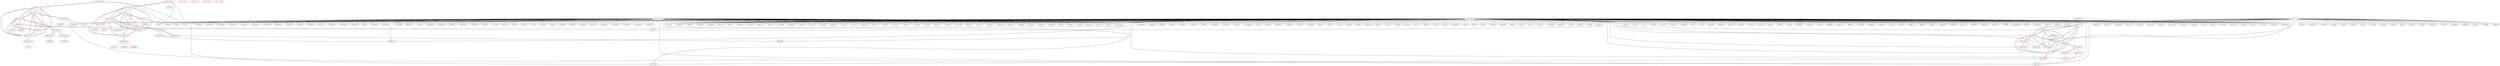 graph {
	434 [label="(434) R37_T1" color=red]
	110 [label="(110) U10"]
	439 [label="(439) T19_T1"]
	435 [label="(435) R38_T1" color=red]
	169 [label="(169) R106"]
	368 [label="(368) U16"]
	219 [label="(219) U29"]
	440 [label="(440) T20_T1"]
	436 [label="(436) R39_T1" color=red]
	370 [label="(370) U26"]
	368 [label="(368) U16"]
	441 [label="(441) T21_T1"]
	437 [label="(437) R40_T1" color=red]
	444 [label="(444) R80_P3"]
	438 [label="(438) T18_T1"]
	441 [label="(441) T21_T1"]
	440 [label="(440) T20_T1"]
	439 [label="(439) T19_T1"]
	438 [label="(438) T18_T1" color=red]
	433 [label="(433) R36_T1"]
	444 [label="(444) R80_P3"]
	441 [label="(441) T21_T1"]
	440 [label="(440) T20_T1"]
	439 [label="(439) T19_T1"]
	437 [label="(437) R40_T1"]
	439 [label="(439) T19_T1" color=red]
	434 [label="(434) R37_T1"]
	444 [label="(444) R80_P3"]
	438 [label="(438) T18_T1"]
	441 [label="(441) T21_T1"]
	440 [label="(440) T20_T1"]
	437 [label="(437) R40_T1"]
	440 [label="(440) T20_T1" color=red]
	435 [label="(435) R38_T1"]
	444 [label="(444) R80_P3"]
	438 [label="(438) T18_T1"]
	441 [label="(441) T21_T1"]
	439 [label="(439) T19_T1"]
	437 [label="(437) R40_T1"]
	441 [label="(441) T21_T1" color=red]
	436 [label="(436) R39_T1"]
	444 [label="(444) R80_P3"]
	438 [label="(438) T18_T1"]
	440 [label="(440) T20_T1"]
	439 [label="(439) T19_T1"]
	437 [label="(437) R40_T1"]
	442 [label="(442) T80_P3" color=red]
	443 [label="(443) R81_P3"]
	445 [label="(445) R82_P3"]
	444 [label="(444) R80_P3"]
	443 [label="(443) R81_P3" color=red]
	368 [label="(368) U16"]
	442 [label="(442) T80_P3"]
	444 [label="(444) R80_P3" color=red]
	438 [label="(438) T18_T1"]
	441 [label="(441) T21_T1"]
	440 [label="(440) T20_T1"]
	439 [label="(439) T19_T1"]
	437 [label="(437) R40_T1"]
	442 [label="(442) T80_P3"]
	445 [label="(445) R82_P3" color=red]
	379 [label="(379) P14"]
	442 [label="(442) T80_P3"]
	446 [label="(446) R36_T1_2" color=red]
	330 [label="(330) D2"]
	343 [label="(343) J18"]
	451 [label="(451) T18_T1_2"]
	447 [label="(447) R37_T1_2" color=red]
	97 [label="(97) PS1"]
	91 [label="(91) J2"]
	452 [label="(452) T19_T1_2"]
	448 [label="(448) R38_T1_2" color=red]
	248 [label="(248) D9"]
	249 [label="(249) JP8"]
	235 [label="(235) U11"]
	453 [label="(453) T20_T1_2"]
	449 [label="(449) R39_T1_2" color=red]
	57 [label="(57) U1"]
	37 [label="(37) R13"]
	17 [label="(17) R1"]
	454 [label="(454) T21_T1_2"]
	450 [label="(450) R40_T1_2" color=red]
	457 [label="(457) R80_P3_2"]
	451 [label="(451) T18_T1_2"]
	454 [label="(454) T21_T1_2"]
	453 [label="(453) T20_T1_2"]
	452 [label="(452) T19_T1_2"]
	451 [label="(451) T18_T1_2" color=red]
	453 [label="(453) T20_T1_2"]
	452 [label="(452) T19_T1_2"]
	454 [label="(454) T21_T1_2"]
	446 [label="(446) R36_T1_2"]
	457 [label="(457) R80_P3_2"]
	450 [label="(450) R40_T1_2"]
	452 [label="(452) T19_T1_2" color=red]
	453 [label="(453) T20_T1_2"]
	451 [label="(451) T18_T1_2"]
	454 [label="(454) T21_T1_2"]
	447 [label="(447) R37_T1_2"]
	457 [label="(457) R80_P3_2"]
	450 [label="(450) R40_T1_2"]
	453 [label="(453) T20_T1_2" color=red]
	452 [label="(452) T19_T1_2"]
	451 [label="(451) T18_T1_2"]
	454 [label="(454) T21_T1_2"]
	448 [label="(448) R38_T1_2"]
	457 [label="(457) R80_P3_2"]
	450 [label="(450) R40_T1_2"]
	454 [label="(454) T21_T1_2" color=red]
	453 [label="(453) T20_T1_2"]
	452 [label="(452) T19_T1_2"]
	451 [label="(451) T18_T1_2"]
	449 [label="(449) R39_T1_2"]
	457 [label="(457) R80_P3_2"]
	450 [label="(450) R40_T1_2"]
	455 [label="(455) T80_P3_2" color=red]
	456 [label="(456) R81_P3_2"]
	458 [label="(458) R82_P3_2"]
	457 [label="(457) R80_P3_2"]
	456 [label="(456) R81_P3_2" color=red]
	398 [label="(398) U14"]
	455 [label="(455) T80_P3_2"]
	457 [label="(457) R80_P3_2" color=red]
	451 [label="(451) T18_T1_2"]
	454 [label="(454) T21_T1_2"]
	453 [label="(453) T20_T1_2"]
	452 [label="(452) T19_T1_2"]
	450 [label="(450) R40_T1_2"]
	455 [label="(455) T80_P3_2"]
	458 [label="(458) R82_P3_2" color=red]
	400 [label="(400) R88"]
	455 [label="(455) T80_P3_2"]
	459 [label="(459) R36_T1_3" color=red]
	361 [label="(361) R94"]
	111 [label="(111) U9"]
	120 [label="(120) TR2"]
	368 [label="(368) U16"]
	464 [label="(464) T18_T1_3"]
	460 [label="(460) R37_T1_3" color=red]
	86 [label="(86) JP5"]
	109 [label="(109) U7"]
	90 [label="(90) JP6"]
	88 [label="(88) C30"]
	465 [label="(465) T19_T1_3"]
	461 [label="(461) R38_T1_3" color=red]
	75 [label="(75) J3"]
	466 [label="(466) T20_T1_3"]
	462 [label="(462) R39_T1_3" color=red]
	57 [label="(57) U1"]
	58 [label="(58) J5"]
	467 [label="(467) T21_T1_3"]
	463 [label="(463) R40_T1_3" color=red]
	470 [label="(470) R80_P3_3"]
	464 [label="(464) T18_T1_3"]
	467 [label="(467) T21_T1_3"]
	466 [label="(466) T20_T1_3"]
	465 [label="(465) T19_T1_3"]
	464 [label="(464) T18_T1_3" color=red]
	466 [label="(466) T20_T1_3"]
	465 [label="(465) T19_T1_3"]
	467 [label="(467) T21_T1_3"]
	459 [label="(459) R36_T1_3"]
	470 [label="(470) R80_P3_3"]
	463 [label="(463) R40_T1_3"]
	465 [label="(465) T19_T1_3" color=red]
	466 [label="(466) T20_T1_3"]
	464 [label="(464) T18_T1_3"]
	467 [label="(467) T21_T1_3"]
	460 [label="(460) R37_T1_3"]
	470 [label="(470) R80_P3_3"]
	463 [label="(463) R40_T1_3"]
	466 [label="(466) T20_T1_3" color=red]
	465 [label="(465) T19_T1_3"]
	464 [label="(464) T18_T1_3"]
	467 [label="(467) T21_T1_3"]
	461 [label="(461) R38_T1_3"]
	470 [label="(470) R80_P3_3"]
	463 [label="(463) R40_T1_3"]
	467 [label="(467) T21_T1_3" color=red]
	466 [label="(466) T20_T1_3"]
	465 [label="(465) T19_T1_3"]
	464 [label="(464) T18_T1_3"]
	462 [label="(462) R39_T1_3"]
	470 [label="(470) R80_P3_3"]
	463 [label="(463) R40_T1_3"]
	468 [label="(468) T80_P3_3" color=red]
	469 [label="(469) R81_P3_3"]
	471 [label="(471) R82_P3_3"]
	470 [label="(470) R80_P3_3"]
	469 [label="(469) R81_P3_3" color=red]
	266 [label="(266) C44"]
	468 [label="(468) T80_P3_3"]
	470 [label="(470) R80_P3_3" color=red]
	464 [label="(464) T18_T1_3"]
	467 [label="(467) T21_T1_3"]
	466 [label="(466) T20_T1_3"]
	465 [label="(465) T19_T1_3"]
	463 [label="(463) R40_T1_3"]
	468 [label="(468) T80_P3_3"]
	471 [label="(471) R82_P3_3" color=red]
	267 [label="(267) R123"]
	468 [label="(468) T80_P3_3"]
	472 [label="(472) +1.5V" color=red]
	473 [label="(473) +1.2V" color=red]
	474 [label="(474) +5V" color=red]
	342 [label="(342) D5"]
	196 [label="(196) R137"]
	195 [label="(195) R136"]
	205 [label="(205) C100"]
	339 [label="(339) ZA14"]
	228 [label="(228) K1"]
	225 [label="(225) K2"]
	226 [label="(226) K4"]
	227 [label="(227) K3"]
	175 [label="(175) D30"]
	223 [label="(223) C104"]
	181 [label="(181) D31"]
	76 [label="(76) R32"]
	67 [label="(67) D8"]
	220 [label="(220) U27"]
	219 [label="(219) U29"]
	218 [label="(218) C103"]
	217 [label="(217) C94"]
	216 [label="(216) C89"]
	215 [label="(215) C102"]
	222 [label="(222) U23"]
	64 [label="(64) R33"]
	178 [label="(178) D28"]
	191 [label="(191) R133"]
	167 [label="(167) D27"]
	211 [label="(211) C101"]
	212 [label="(212) C83"]
	62 [label="(62) U5"]
	63 [label="(63) C22"]
	221 [label="(221) U28"]
	193 [label="(193) R134"]
	338 [label="(338) R22"]
	329 [label="(329) L2"]
	374 [label="(374) TH9"]
	115 [label="(115) C33"]
	110 [label="(110) U10"]
	334 [label="(334) D1"]
	95 [label="(95) C21"]
	326 [label="(326) U4"]
	332 [label="(332) C17"]
	327 [label="(327) U3"]
	437 [label="(437) R40_T1"]
	475 [label="(475) +3.3V" color=red]
	350 [label="(350) C53"]
	351 [label="(351) C54"]
	308 [label="(308) C66"]
	425 [label="(425) C99"]
	424 [label="(424) C98"]
	427 [label="(427) D47"]
	428 [label="(428) D49"]
	368 [label="(368) U16"]
	347 [label="(347) C50"]
	352 [label="(352) C55"]
	333 [label="(333) C18"]
	153 [label="(153) R154"]
	154 [label="(154) R163"]
	155 [label="(155) R164"]
	156 [label="(156) R162"]
	157 [label="(157) R161"]
	158 [label="(158) R153"]
	325 [label="(325) U24"]
	159 [label="(159) R160"]
	160 [label="(160) R147"]
	161 [label="(161) R146"]
	74 [label="(74) C23"]
	150 [label="(150) R157"]
	151 [label="(151) R156"]
	152 [label="(152) R155"]
	317 [label="(317) U12"]
	323 [label="(323) C45"]
	319 [label="(319) U13"]
	318 [label="(318) C19"]
	372 [label="(372) U22"]
	324 [label="(324) U20"]
	320 [label="(320) C20"]
	373 [label="(373) TH8"]
	379 [label="(379) P14"]
	340 [label="(340) FB6"]
	165 [label="(165) R64"]
	315 [label="(315) U21"]
	162 [label="(162) R144"]
	163 [label="(163) R143"]
	164 [label="(164) R138"]
	101 [label="(101) U6"]
	109 [label="(109) U7"]
	16 [label="(16) R2"]
	345 [label="(345) R110"]
	414 [label="(414) R98"]
	415 [label="(415) FB8"]
	401 [label="(401) U17"]
	403 [label="(403) FB9"]
	55 [label="(55) R92"]
	369 [label="(369) U25"]
	57 [label="(57) U1"]
	412 [label="(412) C76"]
	409 [label="(409) C73"]
	354 [label="(354) C57"]
	353 [label="(353) C56"]
	387 [label="(387) C90"]
	386 [label="(386) U19"]
	389 [label="(389) R103"]
	364 [label="(364) R100"]
	363 [label="(363) R99"]
	360 [label="(360) C82"]
	390 [label="(390) R102"]
	391 [label="(391) R101"]
	28 [label="(28) R18"]
	30 [label="(30) C15"]
	392 [label="(392) C62"]
	393 [label="(393) C61"]
	117 [label="(117) R49"]
	370 [label="(370) U26"]
	39 [label="(39) C4"]
	44 [label="(44) R21"]
	42 [label="(42) R15"]
	47 [label="(47) R139"]
	48 [label="(48) C63"]
	49 [label="(49) C9"]
	59 [label="(59) L1"]
	17 [label="(17) R1"]
	410 [label="(410) C74"]
	411 [label="(411) C75"]
	50 [label="(50) R95"]
	40 [label="(40) U2"]
	43 [label="(43) R16"]
	355 [label="(355) C58"]
	357 [label="(357) C47"]
	398 [label="(398) U14"]
	346 [label="(346) C49"]
	348 [label="(348) C51"]
	356 [label="(356) C48"]
	359 [label="(359) R90"]
	100 [label="(100) R34"]
	326 [label="(326) U4"]
	349 [label="(349) C52"]
	83 [label="(83) C28"]
	82 [label="(82) C29"]
	366 [label="(366) C85"]
	367 [label="(367) P4"]
	476 [label="(476) +1.0V" color=red]
	477 [label="(477) +1.8V" color=red]
	478 [label="(478) GND" color=red]
	125 [label="(125) IC1"]
	379 [label="(379) P14"]
	12 [label="(12) C8"]
	11 [label="(11) C7"]
	137 [label="(137) IC2"]
	368 [label="(368) U16"]
	57 [label="(57) U1"]
	115 [label="(115) C33"]
	114 [label="(114) J6"]
	371 [label="(371) SW1"]
	116 [label="(116) FB1"]
	58 [label="(58) J5"]
	370 [label="(370) U26"]
	46 [label="(46) C1"]
	45 [label="(45) C5"]
	118 [label="(118) R48"]
	369 [label="(369) U25"]
	60 [label="(60) R25"]
	112 [label="(112) C31"]
	53 [label="(53) R31"]
	52 [label="(52) R81"]
	113 [label="(113) C32"]
	51 [label="(51) R91"]
	367 [label="(367) P4"]
	366 [label="(366) C85"]
	346 [label="(346) C49"]
	353 [label="(353) C56"]
	48 [label="(48) C63"]
	49 [label="(49) C9"]
	380 [label="(380) P1"]
	61 [label="(61) C64"]
	352 [label="(352) C55"]
	351 [label="(351) C54"]
	350 [label="(350) C53"]
	349 [label="(349) C52"]
	348 [label="(348) C51"]
	347 [label="(347) C50"]
	110 [label="(110) U10"]
	111 [label="(111) U9"]
	39 [label="(39) C4"]
	40 [label="(40) U2"]
	358 [label="(358) C69"]
	357 [label="(357) C47"]
	356 [label="(356) C48"]
	355 [label="(355) C58"]
	354 [label="(354) C57"]
	362 [label="(362) R93"]
	361 [label="(361) R94"]
	360 [label="(360) C82"]
	432 [label="(432) X1"]
	401 [label="(401) U17"]
	400 [label="(400) R88"]
	399 [label="(399) R89"]
	424 [label="(424) C98"]
	425 [label="(425) C99"]
	423 [label="(423) C79"]
	410 [label="(410) C74"]
	409 [label="(409) C73"]
	408 [label="(408) C72"]
	402 [label="(402) C80"]
	411 [label="(411) C75"]
	418 [label="(418) FB7"]
	422 [label="(422) C81"]
	421 [label="(421) J7"]
	420 [label="(420) C78"]
	406 [label="(406) C70"]
	405 [label="(405) C67"]
	404 [label="(404) C77"]
	419 [label="(419) C68"]
	412 [label="(412) C76"]
	407 [label="(407) C71"]
	387 [label="(387) C90"]
	395 [label="(395) R85"]
	386 [label="(386) U19"]
	396 [label="(396) R87"]
	398 [label="(398) U14"]
	413 [label="(413) R97"]
	393 [label="(393) C61"]
	392 [label="(392) C62"]
	397 [label="(397) R86"]
	206 [label="(206) R108"]
	208 [label="(208) Q3"]
	213 [label="(213) R158"]
	212 [label="(212) C83"]
	211 [label="(211) C101"]
	210 [label="(210) Q5"]
	209 [label="(209) Q4"]
	207 [label="(207) Q2"]
	223 [label="(223) C104"]
	222 [label="(222) U23"]
	221 [label="(221) U28"]
	220 [label="(220) U27"]
	219 [label="(219) U29"]
	218 [label="(218) C103"]
	217 [label="(217) C94"]
	216 [label="(216) C89"]
	215 [label="(215) C102"]
	224 [label="(224) R165"]
	201 [label="(201) J10"]
	204 [label="(204) J14"]
	199 [label="(199) J13"]
	174 [label="(174) Q11"]
	176 [label="(176) R115"]
	205 [label="(205) C100"]
	180 [label="(180) Q12"]
	190 [label="(190) D36"]
	179 [label="(179) R112"]
	189 [label="(189) D33"]
	182 [label="(182) R116"]
	177 [label="(177) Q7"]
	166 [label="(166) Q6"]
	168 [label="(168) R111"]
	372 [label="(372) U22"]
	169 [label="(169) R106"]
	185 [label="(185) D21"]
	187 [label="(187) D22"]
	326 [label="(326) U4"]
	327 [label="(327) U3"]
	328 [label="(328) C16"]
	343 [label="(343) J18"]
	83 [label="(83) C28"]
	82 [label="(82) C29"]
	95 [label="(95) C21"]
	109 [label="(109) U7"]
	74 [label="(74) C23"]
	81 [label="(81) R47"]
	73 [label="(73) C27"]
	72 [label="(72) C25"]
	93 [label="(93) R36"]
	92 [label="(92) R37"]
	325 [label="(325) U24"]
	336 [label="(336) ZA1"]
	25 [label="(25) C13"]
	24 [label="(24) C12"]
	337 [label="(337) D4"]
	23 [label="(23) C11"]
	339 [label="(339) ZA14"]
	22 [label="(22) C10"]
	331 [label="(331) D3"]
	26 [label="(26) C14"]
	27 [label="(27) R17"]
	341 [label="(341) FB20"]
	85 [label="(85) J4"]
	29 [label="(29) R19"]
	84 [label="(84) U8"]
	30 [label="(30) C15"]
	344 [label="(344) D25"]
	98 [label="(98) R40"]
	99 [label="(99) R41"]
	332 [label="(332) C17"]
	14 [label="(14) C2"]
	323 [label="(323) C45"]
	63 [label="(63) C22"]
	333 [label="(333) C18"]
	324 [label="(324) U20"]
	15 [label="(15) C3"]
	317 [label="(317) U12"]
	322 [label="(322) R24"]
	62 [label="(62) U5"]
	320 [label="(320) C20"]
	88 [label="(88) C30"]
	103 [label="(103) FB14"]
	66 [label="(66) R38"]
	319 [label="(319) U13"]
	77 [label="(77) R39"]
	101 [label="(101) U6"]
	321 [label="(321) R23"]
	318 [label="(318) C19"]
	69 [label="(69) D7"]
	13 [label="(13) C6"]
	440 [label="(440) T20_T1"]
	439 [label="(439) T19_T1"]
	438 [label="(438) T18_T1"]
	441 [label="(441) T21_T1"]
	434 -- 110
	434 -- 439
	435 -- 169
	435 -- 368
	435 -- 219
	435 -- 440
	436 -- 370
	436 -- 368
	436 -- 441
	437 -- 444
	437 -- 438
	437 -- 441
	437 -- 440
	437 -- 439
	438 -- 433
	438 -- 444
	438 -- 441
	438 -- 440
	438 -- 439
	438 -- 437
	439 -- 434
	439 -- 444
	439 -- 438
	439 -- 441
	439 -- 440
	439 -- 437
	440 -- 435
	440 -- 444
	440 -- 438
	440 -- 441
	440 -- 439
	440 -- 437
	441 -- 436
	441 -- 444
	441 -- 438
	441 -- 440
	441 -- 439
	441 -- 437
	442 -- 443
	442 -- 445
	442 -- 444
	443 -- 368
	443 -- 442
	444 -- 438
	444 -- 441
	444 -- 440
	444 -- 439
	444 -- 437
	444 -- 442
	445 -- 379
	445 -- 442
	446 -- 330
	446 -- 343
	446 -- 451
	447 -- 97
	447 -- 91
	447 -- 452
	448 -- 248
	448 -- 249
	448 -- 235
	448 -- 453
	449 -- 57
	449 -- 37
	449 -- 17
	449 -- 454
	450 -- 457
	450 -- 451
	450 -- 454
	450 -- 453
	450 -- 452
	451 -- 453
	451 -- 452
	451 -- 454
	451 -- 446
	451 -- 457
	451 -- 450
	452 -- 453
	452 -- 451
	452 -- 454
	452 -- 447
	452 -- 457
	452 -- 450
	453 -- 452
	453 -- 451
	453 -- 454
	453 -- 448
	453 -- 457
	453 -- 450
	454 -- 453
	454 -- 452
	454 -- 451
	454 -- 449
	454 -- 457
	454 -- 450
	455 -- 456
	455 -- 458
	455 -- 457
	456 -- 398
	456 -- 455
	457 -- 451
	457 -- 454
	457 -- 453
	457 -- 452
	457 -- 450
	457 -- 455
	458 -- 400
	458 -- 455
	459 -- 361
	459 -- 111
	459 -- 120
	459 -- 368
	459 -- 464
	460 -- 86
	460 -- 109
	460 -- 90
	460 -- 88
	460 -- 465
	461 -- 75
	461 -- 466
	462 -- 57
	462 -- 58
	462 -- 467
	463 -- 470
	463 -- 464
	463 -- 467
	463 -- 466
	463 -- 465
	464 -- 466
	464 -- 465
	464 -- 467
	464 -- 459
	464 -- 470
	464 -- 463
	465 -- 466
	465 -- 464
	465 -- 467
	465 -- 460
	465 -- 470
	465 -- 463
	466 -- 465
	466 -- 464
	466 -- 467
	466 -- 461
	466 -- 470
	466 -- 463
	467 -- 466
	467 -- 465
	467 -- 464
	467 -- 462
	467 -- 470
	467 -- 463
	468 -- 469
	468 -- 471
	468 -- 470
	469 -- 266
	469 -- 468
	470 -- 464
	470 -- 467
	470 -- 466
	470 -- 465
	470 -- 463
	470 -- 468
	471 -- 267
	471 -- 468
	474 -- 342
	474 -- 196
	474 -- 195
	474 -- 205
	474 -- 339
	474 -- 228
	474 -- 225
	474 -- 226
	474 -- 227
	474 -- 175
	474 -- 223
	474 -- 181
	474 -- 76
	474 -- 67
	474 -- 220
	474 -- 219
	474 -- 218
	474 -- 217
	474 -- 216
	474 -- 215
	474 -- 222
	474 -- 64
	474 -- 178
	474 -- 191
	474 -- 167
	474 -- 211
	474 -- 212
	474 -- 62
	474 -- 63
	474 -- 221
	474 -- 193
	474 -- 338
	474 -- 329
	474 -- 374
	474 -- 115
	474 -- 110
	474 -- 334
	474 -- 95
	474 -- 326
	474 -- 332
	474 -- 327
	474 -- 437
	475 -- 350
	475 -- 351
	475 -- 308
	475 -- 425
	475 -- 424
	475 -- 427
	475 -- 428
	475 -- 368
	475 -- 347
	475 -- 352
	475 -- 333
	475 -- 153
	475 -- 154
	475 -- 155
	475 -- 156
	475 -- 157
	475 -- 158
	475 -- 325
	475 -- 159
	475 -- 160
	475 -- 161
	475 -- 74
	475 -- 150
	475 -- 151
	475 -- 152
	475 -- 317
	475 -- 323
	475 -- 319
	475 -- 318
	475 -- 372
	475 -- 324
	475 -- 320
	475 -- 373
	475 -- 379
	475 -- 340
	475 -- 165
	475 -- 315
	475 -- 162
	475 -- 163
	475 -- 164
	475 -- 101
	475 -- 109
	475 -- 16
	475 -- 345
	475 -- 414
	475 -- 415
	475 -- 401
	475 -- 403
	475 -- 55
	475 -- 369
	475 -- 57
	475 -- 412
	475 -- 409
	475 -- 354
	475 -- 353
	475 -- 387
	475 -- 386
	475 -- 389
	475 -- 364
	475 -- 363
	475 -- 360
	475 -- 390
	475 -- 391
	475 -- 28
	475 -- 30
	475 -- 392
	475 -- 393
	475 -- 117
	475 -- 370
	475 -- 39
	475 -- 44
	475 -- 42
	475 -- 47
	475 -- 48
	475 -- 49
	475 -- 59
	475 -- 17
	475 -- 410
	475 -- 411
	475 -- 50
	475 -- 40
	475 -- 43
	475 -- 355
	475 -- 357
	475 -- 398
	475 -- 346
	475 -- 348
	475 -- 356
	475 -- 359
	475 -- 100
	475 -- 326
	475 -- 349
	475 -- 83
	475 -- 82
	475 -- 366
	475 -- 367
	478 -- 125
	478 -- 379
	478 -- 12
	478 -- 11
	478 -- 137
	478 -- 368
	478 -- 57
	478 -- 115
	478 -- 114
	478 -- 371
	478 -- 116
	478 -- 58
	478 -- 370
	478 -- 46
	478 -- 45
	478 -- 118
	478 -- 369
	478 -- 60
	478 -- 112
	478 -- 53
	478 -- 52
	478 -- 113
	478 -- 51
	478 -- 367
	478 -- 366
	478 -- 346
	478 -- 353
	478 -- 48
	478 -- 49
	478 -- 380
	478 -- 61
	478 -- 352
	478 -- 351
	478 -- 350
	478 -- 349
	478 -- 348
	478 -- 347
	478 -- 110
	478 -- 111
	478 -- 39
	478 -- 40
	478 -- 358
	478 -- 357
	478 -- 356
	478 -- 355
	478 -- 354
	478 -- 362
	478 -- 361
	478 -- 360
	478 -- 432
	478 -- 401
	478 -- 400
	478 -- 399
	478 -- 424
	478 -- 425
	478 -- 423
	478 -- 410
	478 -- 409
	478 -- 408
	478 -- 402
	478 -- 411
	478 -- 418
	478 -- 422
	478 -- 421
	478 -- 420
	478 -- 406
	478 -- 405
	478 -- 404
	478 -- 419
	478 -- 412
	478 -- 407
	478 -- 387
	478 -- 395
	478 -- 386
	478 -- 396
	478 -- 398
	478 -- 413
	478 -- 393
	478 -- 392
	478 -- 397
	478 -- 206
	478 -- 208
	478 -- 213
	478 -- 212
	478 -- 211
	478 -- 210
	478 -- 209
	478 -- 207
	478 -- 223
	478 -- 222
	478 -- 221
	478 -- 220
	478 -- 219
	478 -- 218
	478 -- 217
	478 -- 216
	478 -- 215
	478 -- 224
	478 -- 201
	478 -- 204
	478 -- 199
	478 -- 174
	478 -- 176
	478 -- 205
	478 -- 180
	478 -- 190
	478 -- 179
	478 -- 189
	478 -- 182
	478 -- 177
	478 -- 166
	478 -- 168
	478 -- 372
	478 -- 169
	478 -- 185
	478 -- 187
	478 -- 326
	478 -- 327
	478 -- 328
	478 -- 343
	478 -- 83
	478 -- 82
	478 -- 95
	478 -- 109
	478 -- 74
	478 -- 81
	478 -- 73
	478 -- 72
	478 -- 93
	478 -- 92
	478 -- 325
	478 -- 336
	478 -- 25
	478 -- 24
	478 -- 337
	478 -- 23
	478 -- 339
	478 -- 22
	478 -- 331
	478 -- 26
	478 -- 27
	478 -- 341
	478 -- 85
	478 -- 29
	478 -- 84
	478 -- 30
	478 -- 344
	478 -- 98
	478 -- 99
	478 -- 332
	478 -- 14
	478 -- 323
	478 -- 63
	478 -- 333
	478 -- 324
	478 -- 15
	478 -- 317
	478 -- 322
	478 -- 62
	478 -- 320
	478 -- 88
	478 -- 103
	478 -- 66
	478 -- 319
	478 -- 77
	478 -- 101
	478 -- 321
	478 -- 318
	478 -- 69
	478 -- 13
	478 -- 440
	478 -- 439
	478 -- 438
	478 -- 441
}